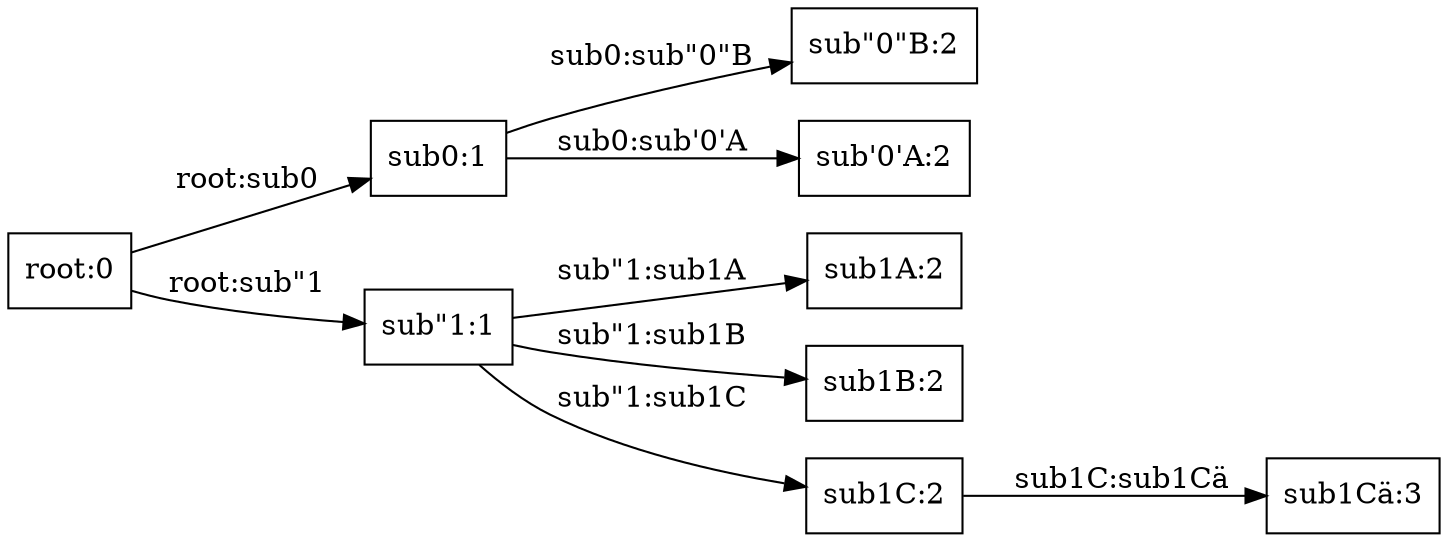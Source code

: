 digraph tree {
    rankdir=LR;
    "root:0" [shape=box];
    "sub0:1" [shape=box];
    "sub\"0\"B:2" [shape=box];
    "sub'0'A:2" [shape=box];
    "sub\"1:1" [shape=box];
    "sub1A:2" [shape=box];
    "sub1B:2" [shape=box];
    "sub1C:2" [shape=box];
    "sub1Cä:3" [shape=box];
    "root:0" -> "sub0:1" [label="root:sub0"];
    "root:0" -> "sub\"1:1" [label="root:sub\"1"];
    "sub0:1" -> "sub\"0\"B:2" [label="sub0:sub\"0\"B"];
    "sub0:1" -> "sub'0'A:2" [label="sub0:sub'0'A"];
    "sub\"1:1" -> "sub1A:2" [label="sub\"1:sub1A"];
    "sub\"1:1" -> "sub1B:2" [label="sub\"1:sub1B"];
    "sub\"1:1" -> "sub1C:2" [label="sub\"1:sub1C"];
    "sub1C:2" -> "sub1Cä:3" [label="sub1C:sub1Cä"];
}
